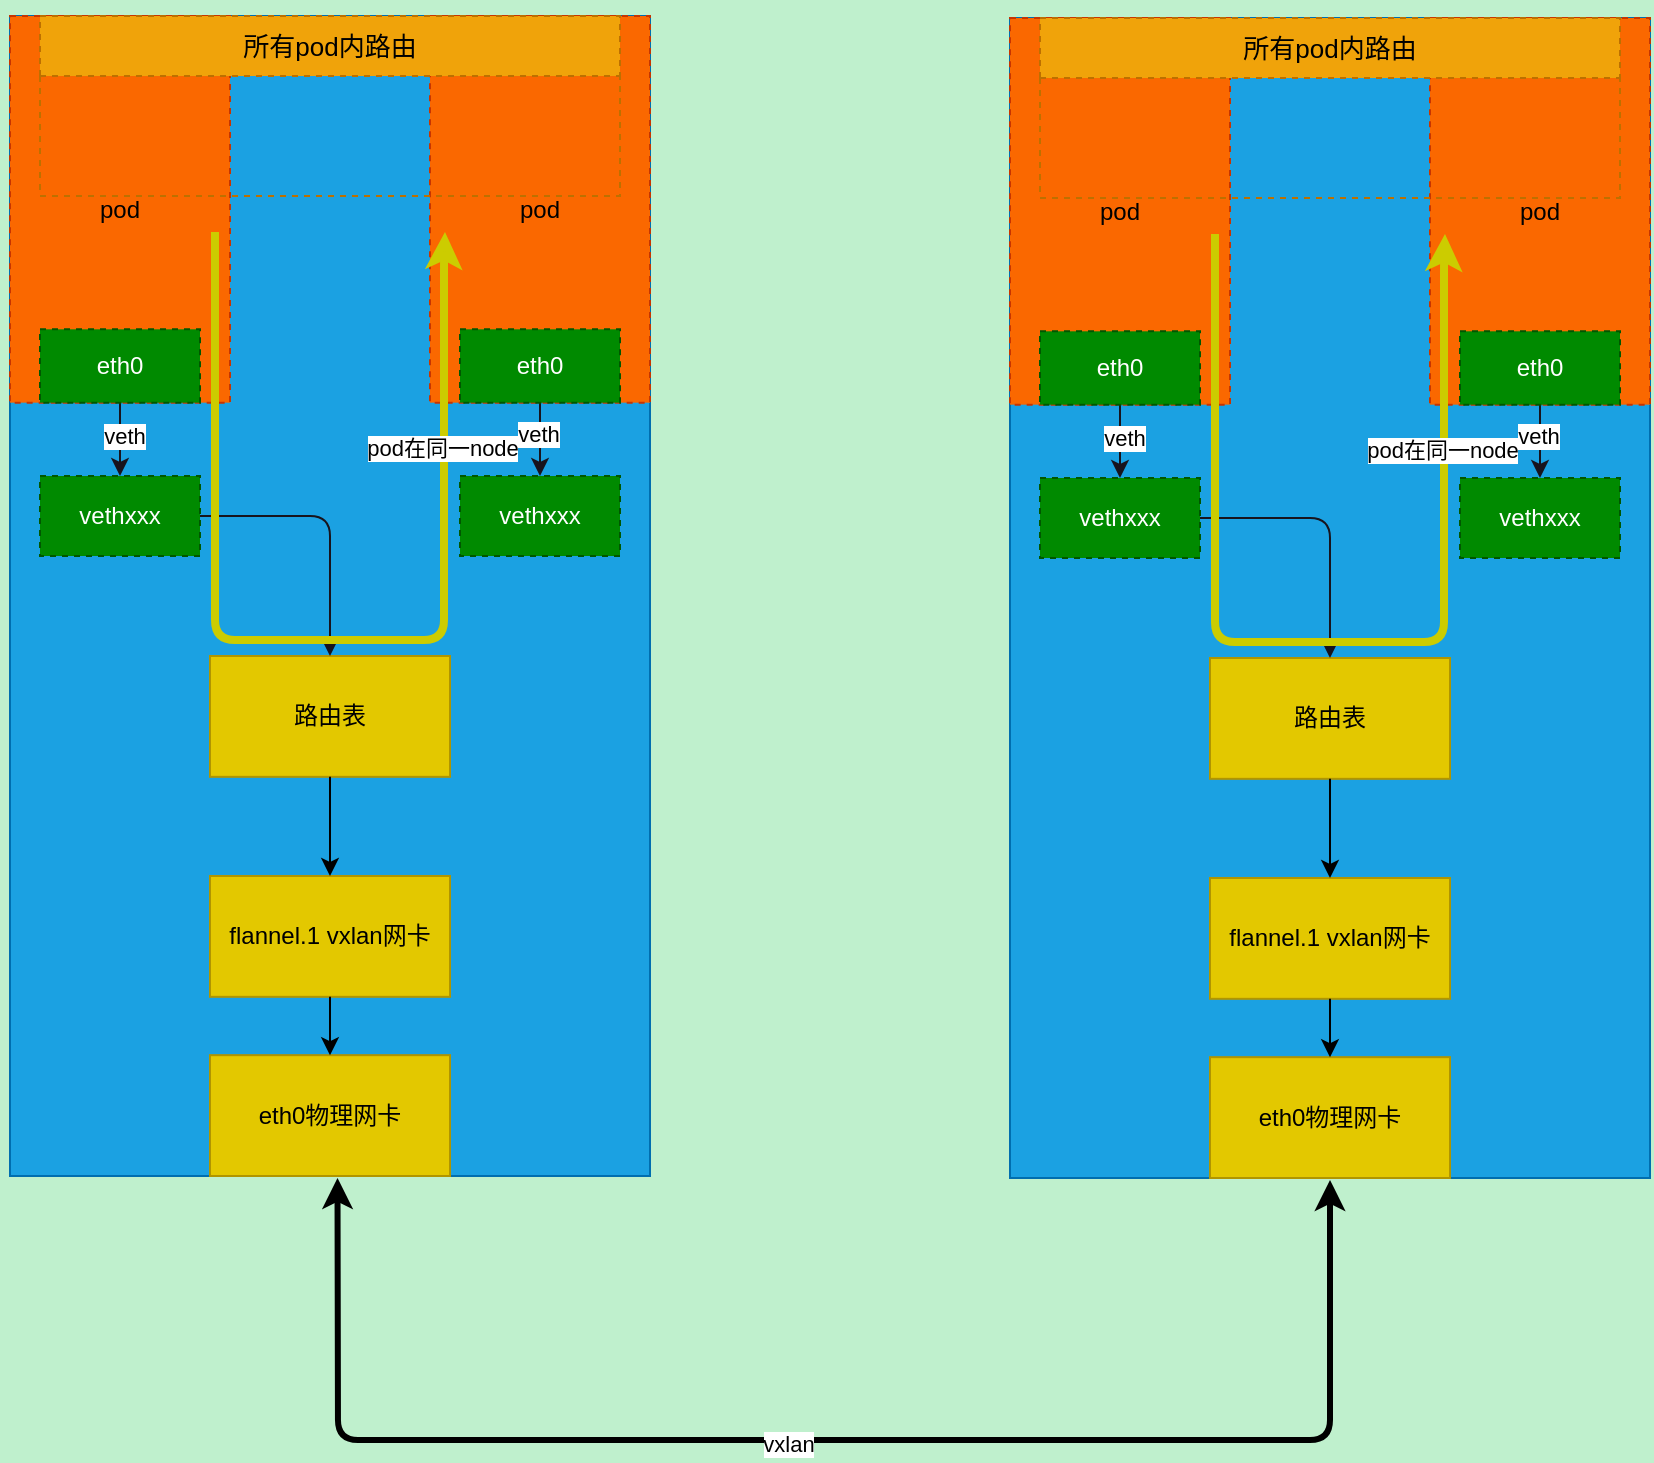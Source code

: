 <mxfile>
    <diagram id="RFY-quH2ZzWZb_Mu-Uy1" name="第 1 页">
        <mxGraphModel dx="1362" dy="3312" grid="1" gridSize="10" guides="1" tooltips="1" connect="1" arrows="1" fold="1" page="1" pageScale="1" pageWidth="3300" pageHeight="2339" background="#BFF0CD" math="0" shadow="0">
            <root>
                <mxCell id="0"/>
                <mxCell id="1" parent="0"/>
                <mxCell id="32" value="" style="group" vertex="1" connectable="0" parent="1">
                    <mxGeometry x="100" y="-2201" width="320" height="580" as="geometry"/>
                </mxCell>
                <mxCell id="4" value="" style="group;fillColor=#60a917;strokeColor=#2D7600;fontColor=#ffffff;movable=1;resizable=1;rotatable=1;deletable=1;editable=1;connectable=1;locked=0;container=0;" vertex="1" connectable="0" parent="32">
                    <mxGeometry width="320" height="580" as="geometry"/>
                </mxCell>
                <mxCell id="31" style="edgeStyle=orthogonalEdgeStyle;html=1;strokeColor=#18141D;movable=1;resizable=1;rotatable=1;deletable=1;editable=1;connectable=1;locked=0;" edge="1" parent="32" source="25">
                    <mxGeometry relative="1" as="geometry">
                        <mxPoint x="160" y="321.103" as="targetPoint"/>
                    </mxGeometry>
                </mxCell>
                <mxCell id="5" value="" style="rounded=0;whiteSpace=wrap;html=1;fillColor=#1ba1e2;fontColor=#ffffff;strokeColor=#006EAF;movable=1;resizable=1;rotatable=1;deletable=1;editable=1;connectable=1;locked=0;container=0;" vertex="1" parent="32">
                    <mxGeometry width="320" height="580" as="geometry"/>
                </mxCell>
                <mxCell id="6" style="edgeStyle=none;html=1;movable=1;resizable=1;rotatable=1;deletable=1;editable=1;connectable=1;locked=0;" edge="1" parent="32" source="10" target="5">
                    <mxGeometry relative="1" as="geometry"/>
                </mxCell>
                <mxCell id="7" style="edgeStyle=none;html=1;movable=1;resizable=1;rotatable=1;deletable=1;editable=1;connectable=1;locked=0;" edge="1" parent="32" source="10" target="5">
                    <mxGeometry relative="1" as="geometry"/>
                </mxCell>
                <mxCell id="8" style="edgeStyle=none;html=1;movable=1;resizable=1;rotatable=1;deletable=1;editable=1;connectable=1;locked=0;" edge="1" parent="32" source="10" target="5">
                    <mxGeometry relative="1" as="geometry"/>
                </mxCell>
                <mxCell id="9" style="edgeStyle=none;html=1;movable=1;resizable=1;rotatable=1;deletable=1;editable=1;connectable=1;locked=0;" edge="1" parent="32" source="10" target="5">
                    <mxGeometry relative="1" as="geometry"/>
                </mxCell>
                <mxCell id="10" value="pod" style="rounded=0;whiteSpace=wrap;html=1;fillColor=#fa6800;fontColor=#000000;strokeColor=#C73500;dashed=1;movable=1;resizable=1;rotatable=1;deletable=1;editable=1;connectable=1;locked=0;container=0;" vertex="1" parent="32">
                    <mxGeometry width="110" height="193.333" as="geometry"/>
                </mxCell>
                <mxCell id="11" value="路由表" style="rounded=0;whiteSpace=wrap;html=1;fillColor=#e3c800;fontColor=#000000;strokeColor=#B09500;movable=1;resizable=1;rotatable=1;deletable=1;editable=1;connectable=1;locked=0;container=0;" vertex="1" parent="32">
                    <mxGeometry x="100" y="320" width="120" height="60.417" as="geometry"/>
                </mxCell>
                <mxCell id="12" value="flannel.1 vxlan网卡" style="rounded=0;whiteSpace=wrap;html=1;fillColor=#e3c800;fontColor=#000000;strokeColor=#B09500;movable=1;resizable=1;rotatable=1;deletable=1;editable=1;connectable=1;locked=0;container=0;" vertex="1" parent="32">
                    <mxGeometry x="100" y="429.997" width="120" height="60.417" as="geometry"/>
                </mxCell>
                <mxCell id="13" style="edgeStyle=orthogonalEdgeStyle;html=1;movable=1;resizable=1;rotatable=1;deletable=1;editable=1;connectable=1;locked=0;" edge="1" parent="32" source="11" target="12">
                    <mxGeometry relative="1" as="geometry"/>
                </mxCell>
                <mxCell id="14" value="eth0物理网卡" style="rounded=0;whiteSpace=wrap;html=1;fillColor=#e3c800;fontColor=#000000;strokeColor=#B09500;movable=1;resizable=1;rotatable=1;deletable=1;editable=1;connectable=1;locked=0;container=0;" vertex="1" parent="32">
                    <mxGeometry x="100" y="519.583" width="120" height="60.417" as="geometry"/>
                </mxCell>
                <mxCell id="15" style="edgeStyle=orthogonalEdgeStyle;html=1;movable=1;resizable=1;rotatable=1;deletable=1;editable=1;connectable=1;locked=0;" edge="1" parent="32" source="12" target="14">
                    <mxGeometry relative="1" as="geometry"/>
                </mxCell>
                <mxCell id="16" style="edgeStyle=orthogonalEdgeStyle;html=1;entryX=0.5;entryY=0;entryDx=0;entryDy=0;strokeColor=#18141D;movable=1;resizable=1;rotatable=1;deletable=1;editable=1;connectable=1;locked=0;" edge="1" parent="32" source="17" target="11">
                    <mxGeometry relative="1" as="geometry"/>
                </mxCell>
                <mxCell id="17" value="vethxxx" style="rounded=0;whiteSpace=wrap;html=1;dashed=1;fillColor=#008a00;fontColor=#ffffff;strokeColor=#005700;movable=1;resizable=1;rotatable=1;deletable=1;editable=1;connectable=1;locked=0;container=0;" vertex="1" parent="32">
                    <mxGeometry x="15" y="230" width="80" height="40" as="geometry"/>
                </mxCell>
                <mxCell id="18" style="edgeStyle=orthogonalEdgeStyle;html=1;entryX=0.5;entryY=0;entryDx=0;entryDy=0;strokeColor=#18141D;movable=1;resizable=1;rotatable=1;deletable=1;editable=1;connectable=1;locked=0;" edge="1" parent="32" source="20" target="17">
                    <mxGeometry relative="1" as="geometry"/>
                </mxCell>
                <mxCell id="19" value="veth" style="edgeLabel;html=1;align=center;verticalAlign=middle;resizable=1;points=[];movable=1;rotatable=1;deletable=1;editable=1;connectable=1;locked=0;container=0;" vertex="1" connectable="0" parent="18">
                    <mxGeometry x="-0.093" y="2" relative="1" as="geometry">
                        <mxPoint as="offset"/>
                    </mxGeometry>
                </mxCell>
                <mxCell id="20" value="eth0" style="rounded=0;whiteSpace=wrap;html=1;dashed=1;fillColor=#008a00;strokeColor=#005700;fontColor=#ffffff;movable=1;resizable=1;rotatable=1;deletable=1;editable=1;connectable=1;locked=0;container=0;" vertex="1" parent="32">
                    <mxGeometry x="15" y="156.66" width="80" height="36.67" as="geometry"/>
                </mxCell>
                <mxCell id="21" value="pod" style="rounded=0;whiteSpace=wrap;html=1;fillColor=#fa6800;fontColor=#000000;strokeColor=#C73500;dashed=1;movable=1;resizable=1;rotatable=1;deletable=1;editable=1;connectable=1;locked=0;container=0;" vertex="1" parent="32">
                    <mxGeometry x="210" width="110" height="193.333" as="geometry"/>
                </mxCell>
                <mxCell id="22" style="edgeStyle=orthogonalEdgeStyle;html=1;entryX=0.5;entryY=0;entryDx=0;entryDy=0;strokeColor=#18141D;movable=1;resizable=1;rotatable=1;deletable=1;editable=1;connectable=1;locked=0;" edge="1" parent="32" source="24" target="25">
                    <mxGeometry relative="1" as="geometry"/>
                </mxCell>
                <mxCell id="23" value="veth" style="edgeLabel;html=1;align=center;verticalAlign=middle;resizable=1;points=[];movable=1;rotatable=1;deletable=1;editable=1;connectable=1;locked=0;container=0;" vertex="1" connectable="0" parent="22">
                    <mxGeometry x="-0.155" y="-1" relative="1" as="geometry">
                        <mxPoint as="offset"/>
                    </mxGeometry>
                </mxCell>
                <mxCell id="24" value="eth0" style="rounded=0;whiteSpace=wrap;html=1;dashed=1;fillColor=#008a00;strokeColor=#005700;fontColor=#ffffff;movable=1;resizable=1;rotatable=1;deletable=1;editable=1;connectable=1;locked=0;container=0;" vertex="1" parent="32">
                    <mxGeometry x="225" y="156.66" width="80" height="36.67" as="geometry"/>
                </mxCell>
                <mxCell id="25" value="&lt;span style=&quot;color: rgb(255, 255, 255);&quot;&gt;vethxxx&lt;/span&gt;" style="rounded=0;whiteSpace=wrap;html=1;dashed=1;fillColor=#008a00;fontColor=#ffffff;strokeColor=#005700;movable=1;resizable=1;rotatable=1;deletable=1;editable=1;connectable=1;locked=0;container=0;" vertex="1" parent="32">
                    <mxGeometry x="225" y="230" width="80" height="40" as="geometry"/>
                </mxCell>
                <mxCell id="26" value="所有pod内路由" style="swimlane;fontStyle=0;childLayout=stackLayout;horizontal=1;startSize=30;horizontalStack=0;resizeParent=1;resizeParentMax=0;resizeLast=0;collapsible=1;marginBottom=0;whiteSpace=wrap;html=1;dashed=1;fontSize=13;fillColor=#f0a30a;fontColor=#000000;strokeColor=#BD7000;container=0;movable=1;resizable=1;rotatable=1;deletable=1;editable=1;locked=0;connectable=1;" vertex="1" parent="32">
                    <mxGeometry x="15" width="290" height="90" as="geometry"/>
                </mxCell>
                <mxCell id="27" value="" style="endArrow=classic;html=1;edgeStyle=orthogonalEdgeStyle;strokeColor=#CCCC00;strokeWidth=4;fillColor=#e3c800;movable=1;resizable=1;rotatable=1;deletable=1;editable=1;locked=0;connectable=1;" edge="1" parent="32">
                    <mxGeometry width="50" height="50" relative="1" as="geometry">
                        <mxPoint x="102.5" y="108" as="sourcePoint"/>
                        <mxPoint x="217.5" y="108" as="targetPoint"/>
                        <Array as="points">
                            <mxPoint x="103" y="312"/>
                            <mxPoint x="217" y="312"/>
                            <mxPoint x="217" y="123"/>
                        </Array>
                    </mxGeometry>
                </mxCell>
                <mxCell id="28" value="pod在同一node" style="edgeLabel;html=1;align=center;verticalAlign=middle;resizable=1;points=[];container=0;movable=1;rotatable=1;deletable=1;editable=1;locked=0;connectable=1;" vertex="1" connectable="0" parent="27">
                    <mxGeometry x="0.646" relative="1" as="geometry">
                        <mxPoint x="-1" y="16" as="offset"/>
                    </mxGeometry>
                </mxCell>
                <mxCell id="33" value="" style="group" vertex="1" connectable="0" parent="1">
                    <mxGeometry x="600" y="-2200" width="320" height="580" as="geometry"/>
                </mxCell>
                <mxCell id="34" value="" style="group;fillColor=#60a917;strokeColor=#2D7600;fontColor=#ffffff;movable=1;resizable=1;rotatable=1;deletable=1;editable=1;connectable=1;locked=0;container=0;" vertex="1" connectable="0" parent="33">
                    <mxGeometry width="320" height="580" as="geometry"/>
                </mxCell>
                <mxCell id="35" style="edgeStyle=orthogonalEdgeStyle;html=1;strokeColor=#18141D;movable=1;resizable=1;rotatable=1;deletable=1;editable=1;connectable=1;locked=0;" edge="1" parent="33" source="56">
                    <mxGeometry relative="1" as="geometry">
                        <mxPoint x="160" y="321.103" as="targetPoint"/>
                    </mxGeometry>
                </mxCell>
                <mxCell id="36" value="" style="rounded=0;whiteSpace=wrap;html=1;fillColor=#1ba1e2;fontColor=#ffffff;strokeColor=#006EAF;movable=1;resizable=1;rotatable=1;deletable=1;editable=1;connectable=1;locked=0;container=0;" vertex="1" parent="33">
                    <mxGeometry width="320" height="580" as="geometry"/>
                </mxCell>
                <mxCell id="37" style="edgeStyle=none;html=1;movable=1;resizable=1;rotatable=1;deletable=1;editable=1;connectable=1;locked=0;" edge="1" parent="33" source="41" target="36">
                    <mxGeometry relative="1" as="geometry"/>
                </mxCell>
                <mxCell id="38" style="edgeStyle=none;html=1;movable=1;resizable=1;rotatable=1;deletable=1;editable=1;connectable=1;locked=0;" edge="1" parent="33" source="41" target="36">
                    <mxGeometry relative="1" as="geometry"/>
                </mxCell>
                <mxCell id="39" style="edgeStyle=none;html=1;movable=1;resizable=1;rotatable=1;deletable=1;editable=1;connectable=1;locked=0;" edge="1" parent="33" source="41" target="36">
                    <mxGeometry relative="1" as="geometry"/>
                </mxCell>
                <mxCell id="40" style="edgeStyle=none;html=1;movable=1;resizable=1;rotatable=1;deletable=1;editable=1;connectable=1;locked=0;" edge="1" parent="33" source="41" target="36">
                    <mxGeometry relative="1" as="geometry"/>
                </mxCell>
                <mxCell id="41" value="pod" style="rounded=0;whiteSpace=wrap;html=1;fillColor=#fa6800;fontColor=#000000;strokeColor=#C73500;dashed=1;movable=1;resizable=1;rotatable=1;deletable=1;editable=1;connectable=1;locked=0;container=0;" vertex="1" parent="33">
                    <mxGeometry width="110" height="193.333" as="geometry"/>
                </mxCell>
                <mxCell id="42" value="路由表" style="rounded=0;whiteSpace=wrap;html=1;fillColor=#e3c800;fontColor=#000000;strokeColor=#B09500;movable=1;resizable=1;rotatable=1;deletable=1;editable=1;connectable=1;locked=0;container=0;" vertex="1" parent="33">
                    <mxGeometry x="100" y="320" width="120" height="60.417" as="geometry"/>
                </mxCell>
                <mxCell id="43" value="flannel.1 vxlan网卡" style="rounded=0;whiteSpace=wrap;html=1;fillColor=#e3c800;fontColor=#000000;strokeColor=#B09500;movable=1;resizable=1;rotatable=1;deletable=1;editable=1;connectable=1;locked=0;container=0;" vertex="1" parent="33">
                    <mxGeometry x="100" y="429.997" width="120" height="60.417" as="geometry"/>
                </mxCell>
                <mxCell id="44" style="edgeStyle=orthogonalEdgeStyle;html=1;movable=1;resizable=1;rotatable=1;deletable=1;editable=1;connectable=1;locked=0;" edge="1" parent="33" source="42" target="43">
                    <mxGeometry relative="1" as="geometry"/>
                </mxCell>
                <mxCell id="45" value="eth0物理网卡" style="rounded=0;whiteSpace=wrap;html=1;fillColor=#e3c800;fontColor=#000000;strokeColor=#B09500;movable=1;resizable=1;rotatable=1;deletable=1;editable=1;connectable=1;locked=0;container=0;" vertex="1" parent="33">
                    <mxGeometry x="100" y="519.583" width="120" height="60.417" as="geometry"/>
                </mxCell>
                <mxCell id="46" style="edgeStyle=orthogonalEdgeStyle;html=1;movable=1;resizable=1;rotatable=1;deletable=1;editable=1;connectable=1;locked=0;" edge="1" parent="33" source="43" target="45">
                    <mxGeometry relative="1" as="geometry"/>
                </mxCell>
                <mxCell id="47" style="edgeStyle=orthogonalEdgeStyle;html=1;entryX=0.5;entryY=0;entryDx=0;entryDy=0;strokeColor=#18141D;movable=1;resizable=1;rotatable=1;deletable=1;editable=1;connectable=1;locked=0;" edge="1" parent="33" source="48" target="42">
                    <mxGeometry relative="1" as="geometry"/>
                </mxCell>
                <mxCell id="48" value="vethxxx" style="rounded=0;whiteSpace=wrap;html=1;dashed=1;fillColor=#008a00;fontColor=#ffffff;strokeColor=#005700;movable=1;resizable=1;rotatable=1;deletable=1;editable=1;connectable=1;locked=0;container=0;" vertex="1" parent="33">
                    <mxGeometry x="15" y="230" width="80" height="40" as="geometry"/>
                </mxCell>
                <mxCell id="49" style="edgeStyle=orthogonalEdgeStyle;html=1;entryX=0.5;entryY=0;entryDx=0;entryDy=0;strokeColor=#18141D;movable=1;resizable=1;rotatable=1;deletable=1;editable=1;connectable=1;locked=0;" edge="1" parent="33" source="51" target="48">
                    <mxGeometry relative="1" as="geometry"/>
                </mxCell>
                <mxCell id="50" value="veth" style="edgeLabel;html=1;align=center;verticalAlign=middle;resizable=1;points=[];movable=1;rotatable=1;deletable=1;editable=1;connectable=1;locked=0;container=0;" vertex="1" connectable="0" parent="49">
                    <mxGeometry x="-0.093" y="2" relative="1" as="geometry">
                        <mxPoint as="offset"/>
                    </mxGeometry>
                </mxCell>
                <mxCell id="51" value="eth0" style="rounded=0;whiteSpace=wrap;html=1;dashed=1;fillColor=#008a00;strokeColor=#005700;fontColor=#ffffff;movable=1;resizable=1;rotatable=1;deletable=1;editable=1;connectable=1;locked=0;container=0;" vertex="1" parent="33">
                    <mxGeometry x="15" y="156.66" width="80" height="36.67" as="geometry"/>
                </mxCell>
                <mxCell id="52" value="pod" style="rounded=0;whiteSpace=wrap;html=1;fillColor=#fa6800;fontColor=#000000;strokeColor=#C73500;dashed=1;movable=1;resizable=1;rotatable=1;deletable=1;editable=1;connectable=1;locked=0;container=0;" vertex="1" parent="33">
                    <mxGeometry x="210" width="110" height="193.333" as="geometry"/>
                </mxCell>
                <mxCell id="53" style="edgeStyle=orthogonalEdgeStyle;html=1;entryX=0.5;entryY=0;entryDx=0;entryDy=0;strokeColor=#18141D;movable=1;resizable=1;rotatable=1;deletable=1;editable=1;connectable=1;locked=0;" edge="1" parent="33" source="55" target="56">
                    <mxGeometry relative="1" as="geometry"/>
                </mxCell>
                <mxCell id="54" value="veth" style="edgeLabel;html=1;align=center;verticalAlign=middle;resizable=1;points=[];movable=1;rotatable=1;deletable=1;editable=1;connectable=1;locked=0;container=0;" vertex="1" connectable="0" parent="53">
                    <mxGeometry x="-0.155" y="-1" relative="1" as="geometry">
                        <mxPoint as="offset"/>
                    </mxGeometry>
                </mxCell>
                <mxCell id="55" value="eth0" style="rounded=0;whiteSpace=wrap;html=1;dashed=1;fillColor=#008a00;strokeColor=#005700;fontColor=#ffffff;movable=1;resizable=1;rotatable=1;deletable=1;editable=1;connectable=1;locked=0;container=0;" vertex="1" parent="33">
                    <mxGeometry x="225" y="156.66" width="80" height="36.67" as="geometry"/>
                </mxCell>
                <mxCell id="56" value="&lt;span style=&quot;color: rgb(255, 255, 255);&quot;&gt;vethxxx&lt;/span&gt;" style="rounded=0;whiteSpace=wrap;html=1;dashed=1;fillColor=#008a00;fontColor=#ffffff;strokeColor=#005700;movable=1;resizable=1;rotatable=1;deletable=1;editable=1;connectable=1;locked=0;container=0;" vertex="1" parent="33">
                    <mxGeometry x="225" y="230" width="80" height="40" as="geometry"/>
                </mxCell>
                <mxCell id="57" value="所有pod内路由" style="swimlane;fontStyle=0;childLayout=stackLayout;horizontal=1;startSize=30;horizontalStack=0;resizeParent=1;resizeParentMax=0;resizeLast=0;collapsible=1;marginBottom=0;whiteSpace=wrap;html=1;dashed=1;fontSize=13;fillColor=#f0a30a;fontColor=#000000;strokeColor=#BD7000;container=0;movable=1;resizable=1;rotatable=1;deletable=1;editable=1;locked=0;connectable=1;" vertex="1" parent="33">
                    <mxGeometry x="15" width="290" height="90" as="geometry"/>
                </mxCell>
                <mxCell id="58" value="" style="endArrow=classic;html=1;edgeStyle=orthogonalEdgeStyle;strokeColor=#CCCC00;strokeWidth=4;fillColor=#e3c800;movable=1;resizable=1;rotatable=1;deletable=1;editable=1;locked=0;connectable=1;" edge="1" parent="33">
                    <mxGeometry width="50" height="50" relative="1" as="geometry">
                        <mxPoint x="102.5" y="108" as="sourcePoint"/>
                        <mxPoint x="217.5" y="108" as="targetPoint"/>
                        <Array as="points">
                            <mxPoint x="103" y="312"/>
                            <mxPoint x="217" y="312"/>
                            <mxPoint x="217" y="123"/>
                        </Array>
                    </mxGeometry>
                </mxCell>
                <mxCell id="59" value="pod在同一node" style="edgeLabel;html=1;align=center;verticalAlign=middle;resizable=1;points=[];container=0;movable=1;rotatable=1;deletable=1;editable=1;locked=0;connectable=1;" vertex="1" connectable="0" parent="58">
                    <mxGeometry x="0.646" relative="1" as="geometry">
                        <mxPoint x="-1" y="16" as="offset"/>
                    </mxGeometry>
                </mxCell>
                <mxCell id="69" style="edgeStyle=none;html=1;entryX=0.5;entryY=1;entryDx=0;entryDy=0;strokeWidth=3;startArrow=classic;startFill=1;" edge="1" parent="1">
                    <mxGeometry relative="1" as="geometry">
                        <mxPoint x="760" y="-1619" as="targetPoint"/>
                        <mxPoint x="263.748" y="-1620" as="sourcePoint"/>
                        <Array as="points">
                            <mxPoint x="264" y="-1489"/>
                            <mxPoint x="760" y="-1489"/>
                        </Array>
                    </mxGeometry>
                </mxCell>
                <mxCell id="70" value="vxlan" style="edgeLabel;html=1;align=center;verticalAlign=middle;resizable=0;points=[];" vertex="1" connectable="0" parent="69">
                    <mxGeometry x="-0.061" y="-2" relative="1" as="geometry">
                        <mxPoint as="offset"/>
                    </mxGeometry>
                </mxCell>
            </root>
        </mxGraphModel>
    </diagram>
</mxfile>
